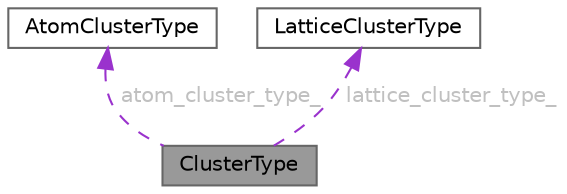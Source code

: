 digraph "ClusterType"
{
 // LATEX_PDF_SIZE
  bgcolor="transparent";
  edge [fontname=Helvetica,fontsize=10,labelfontname=Helvetica,labelfontsize=10];
  node [fontname=Helvetica,fontsize=10,shape=box,height=0.2,width=0.4];
  Node1 [id="Node000001",label="ClusterType",height=0.2,width=0.4,color="gray40", fillcolor="grey60", style="filled", fontcolor="black",tooltip="Class for defining a cluster of atoms and site positions."];
  Node2 -> Node1 [id="edge1_Node000001_Node000002",dir="back",color="darkorchid3",style="dashed",tooltip=" ",label=" atom_cluster_type_",fontcolor="grey" ];
  Node2 [id="Node000002",label="AtomClusterType",height=0.2,width=0.4,color="gray40", fillcolor="white", style="filled",URL="$classAtomClusterType.html",tooltip="Class for defining type of lattice clusters for cluster expansion."];
  Node3 -> Node1 [id="edge2_Node000001_Node000003",dir="back",color="darkorchid3",style="dashed",tooltip=" ",label=" lattice_cluster_type_",fontcolor="grey" ];
  Node3 [id="Node000003",label="LatticeClusterType",height=0.2,width=0.4,color="gray40", fillcolor="white", style="filled",URL="$classLatticeClusterType.html",tooltip="Class for defining type of lattice clusters for cluster expansion."];
}
